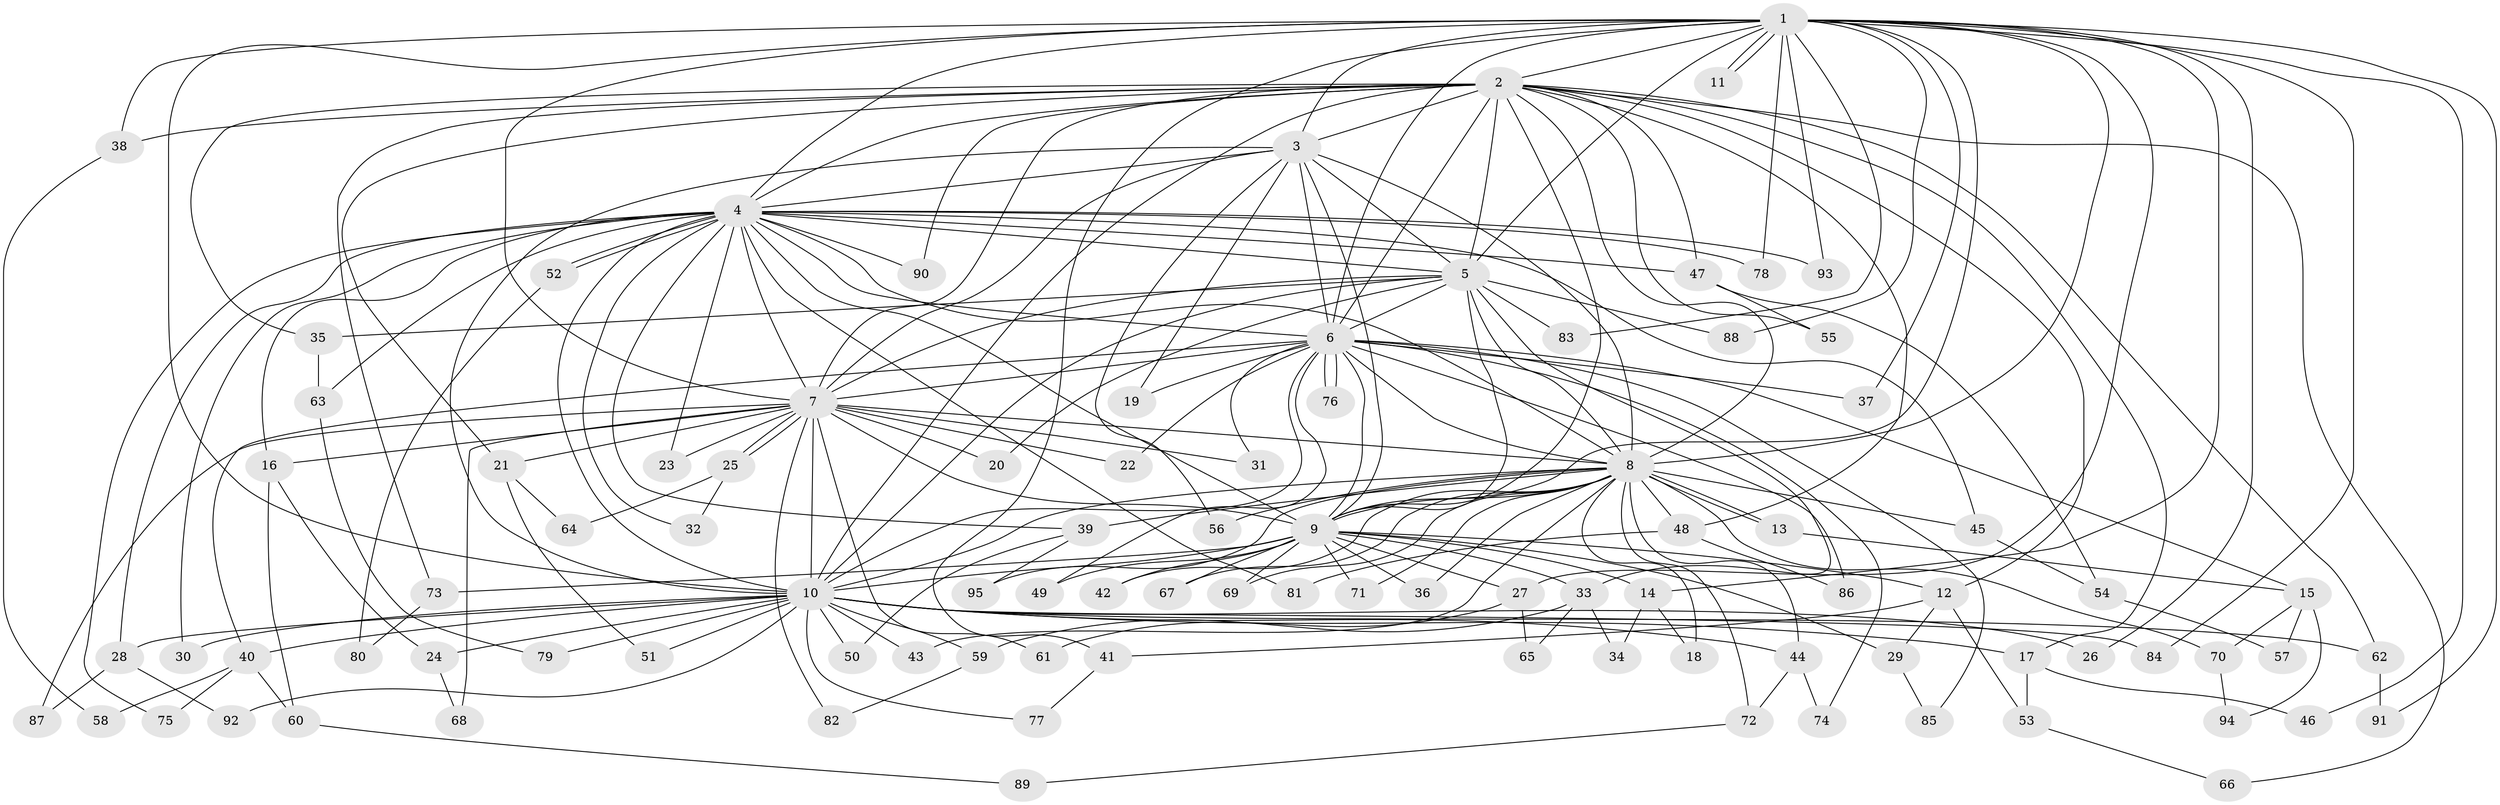 // coarse degree distribution, {19: 0.02127659574468085, 17: 0.0425531914893617, 20: 0.02127659574468085, 24: 0.02127659574468085, 11: 0.02127659574468085, 18: 0.02127659574468085, 15: 0.02127659574468085, 2: 0.40425531914893614, 5: 0.0425531914893617, 4: 0.1702127659574468, 3: 0.1702127659574468, 6: 0.02127659574468085, 1: 0.02127659574468085}
// Generated by graph-tools (version 1.1) at 2025/17/03/04/25 18:17:47]
// undirected, 95 vertices, 215 edges
graph export_dot {
graph [start="1"]
  node [color=gray90,style=filled];
  1;
  2;
  3;
  4;
  5;
  6;
  7;
  8;
  9;
  10;
  11;
  12;
  13;
  14;
  15;
  16;
  17;
  18;
  19;
  20;
  21;
  22;
  23;
  24;
  25;
  26;
  27;
  28;
  29;
  30;
  31;
  32;
  33;
  34;
  35;
  36;
  37;
  38;
  39;
  40;
  41;
  42;
  43;
  44;
  45;
  46;
  47;
  48;
  49;
  50;
  51;
  52;
  53;
  54;
  55;
  56;
  57;
  58;
  59;
  60;
  61;
  62;
  63;
  64;
  65;
  66;
  67;
  68;
  69;
  70;
  71;
  72;
  73;
  74;
  75;
  76;
  77;
  78;
  79;
  80;
  81;
  82;
  83;
  84;
  85;
  86;
  87;
  88;
  89;
  90;
  91;
  92;
  93;
  94;
  95;
  1 -- 2;
  1 -- 3;
  1 -- 4;
  1 -- 5;
  1 -- 6;
  1 -- 7;
  1 -- 8;
  1 -- 9;
  1 -- 10;
  1 -- 11;
  1 -- 11;
  1 -- 14;
  1 -- 26;
  1 -- 27;
  1 -- 37;
  1 -- 38;
  1 -- 41;
  1 -- 46;
  1 -- 78;
  1 -- 83;
  1 -- 84;
  1 -- 88;
  1 -- 91;
  1 -- 93;
  2 -- 3;
  2 -- 4;
  2 -- 5;
  2 -- 6;
  2 -- 7;
  2 -- 8;
  2 -- 9;
  2 -- 10;
  2 -- 12;
  2 -- 17;
  2 -- 21;
  2 -- 35;
  2 -- 38;
  2 -- 47;
  2 -- 48;
  2 -- 55;
  2 -- 62;
  2 -- 66;
  2 -- 73;
  2 -- 90;
  3 -- 4;
  3 -- 5;
  3 -- 6;
  3 -- 7;
  3 -- 8;
  3 -- 9;
  3 -- 10;
  3 -- 19;
  3 -- 56;
  4 -- 5;
  4 -- 6;
  4 -- 7;
  4 -- 8;
  4 -- 9;
  4 -- 10;
  4 -- 16;
  4 -- 23;
  4 -- 28;
  4 -- 30;
  4 -- 32;
  4 -- 39;
  4 -- 45;
  4 -- 47;
  4 -- 52;
  4 -- 52;
  4 -- 63;
  4 -- 75;
  4 -- 78;
  4 -- 81;
  4 -- 90;
  4 -- 93;
  5 -- 6;
  5 -- 7;
  5 -- 8;
  5 -- 9;
  5 -- 10;
  5 -- 20;
  5 -- 33;
  5 -- 35;
  5 -- 83;
  5 -- 88;
  6 -- 7;
  6 -- 8;
  6 -- 9;
  6 -- 10;
  6 -- 15;
  6 -- 19;
  6 -- 22;
  6 -- 31;
  6 -- 37;
  6 -- 40;
  6 -- 49;
  6 -- 74;
  6 -- 76;
  6 -- 76;
  6 -- 85;
  6 -- 86;
  7 -- 8;
  7 -- 9;
  7 -- 10;
  7 -- 16;
  7 -- 20;
  7 -- 21;
  7 -- 22;
  7 -- 23;
  7 -- 25;
  7 -- 25;
  7 -- 31;
  7 -- 61;
  7 -- 68;
  7 -- 82;
  7 -- 87;
  8 -- 9;
  8 -- 10;
  8 -- 13;
  8 -- 13;
  8 -- 18;
  8 -- 36;
  8 -- 39;
  8 -- 42;
  8 -- 43;
  8 -- 44;
  8 -- 45;
  8 -- 48;
  8 -- 56;
  8 -- 67;
  8 -- 69;
  8 -- 70;
  8 -- 71;
  8 -- 72;
  8 -- 95;
  9 -- 10;
  9 -- 12;
  9 -- 14;
  9 -- 27;
  9 -- 29;
  9 -- 33;
  9 -- 36;
  9 -- 42;
  9 -- 49;
  9 -- 67;
  9 -- 69;
  9 -- 71;
  9 -- 73;
  10 -- 17;
  10 -- 24;
  10 -- 26;
  10 -- 28;
  10 -- 30;
  10 -- 40;
  10 -- 43;
  10 -- 44;
  10 -- 50;
  10 -- 51;
  10 -- 59;
  10 -- 62;
  10 -- 77;
  10 -- 79;
  10 -- 84;
  10 -- 92;
  12 -- 29;
  12 -- 41;
  12 -- 53;
  13 -- 15;
  14 -- 18;
  14 -- 34;
  15 -- 57;
  15 -- 70;
  15 -- 94;
  16 -- 24;
  16 -- 60;
  17 -- 46;
  17 -- 53;
  21 -- 51;
  21 -- 64;
  24 -- 68;
  25 -- 32;
  25 -- 64;
  27 -- 61;
  27 -- 65;
  28 -- 87;
  28 -- 92;
  29 -- 85;
  33 -- 34;
  33 -- 59;
  33 -- 65;
  35 -- 63;
  38 -- 58;
  39 -- 50;
  39 -- 95;
  40 -- 58;
  40 -- 60;
  40 -- 75;
  41 -- 77;
  44 -- 72;
  44 -- 74;
  45 -- 54;
  47 -- 54;
  47 -- 55;
  48 -- 81;
  48 -- 86;
  52 -- 80;
  53 -- 66;
  54 -- 57;
  59 -- 82;
  60 -- 89;
  62 -- 91;
  63 -- 79;
  70 -- 94;
  72 -- 89;
  73 -- 80;
}
